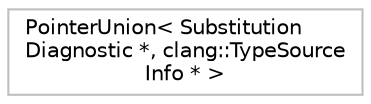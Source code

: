 digraph "Graphical Class Hierarchy"
{
 // LATEX_PDF_SIZE
  bgcolor="transparent";
  edge [fontname="Helvetica",fontsize="10",labelfontname="Helvetica",labelfontsize="10"];
  node [fontname="Helvetica",fontsize="10",shape=record];
  rankdir="LR";
  Node0 [label="PointerUnion\< Substitution\lDiagnostic *, clang::TypeSource\lInfo * \>",height=0.2,width=0.4,color="grey75",tooltip=" "];
}

